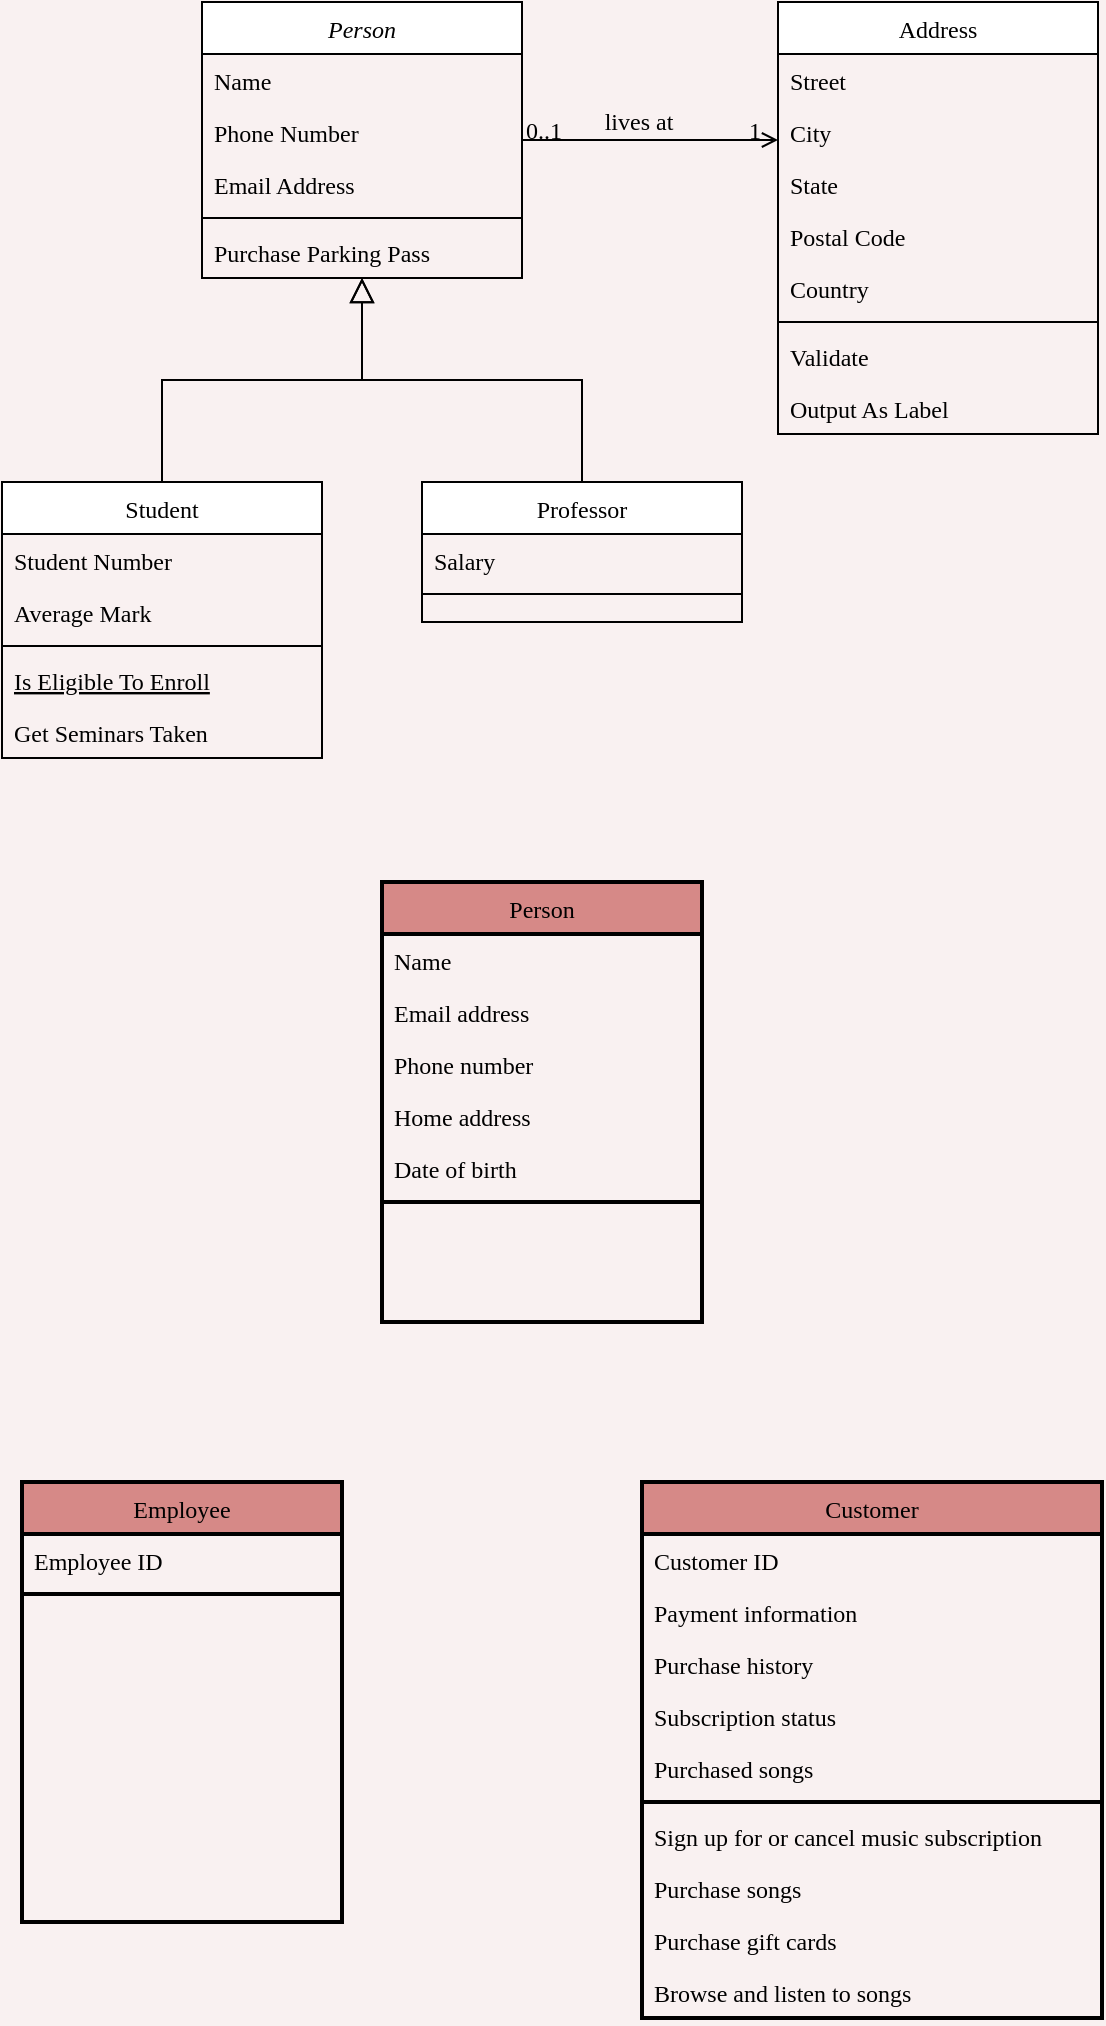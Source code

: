 <mxfile version="20.0.1" type="github">
  <diagram id="C5RBs43oDa-KdzZeNtuy" name="Page-1">
    <mxGraphModel dx="520" dy="442" grid="1" gridSize="10" guides="1" tooltips="1" connect="1" arrows="1" fold="1" page="1" pageScale="1" pageWidth="827" pageHeight="1169" background="#F9F1F1" math="0" shadow="0">
      <root>
        <mxCell id="WIyWlLk6GJQsqaUBKTNV-0" />
        <mxCell id="WIyWlLk6GJQsqaUBKTNV-1" parent="WIyWlLk6GJQsqaUBKTNV-0" />
        <mxCell id="zkfFHV4jXpPFQw0GAbJ--0" value="Person" style="swimlane;fontStyle=2;align=center;verticalAlign=top;childLayout=stackLayout;horizontal=1;startSize=26;horizontalStack=0;resizeParent=1;resizeLast=0;collapsible=1;marginBottom=0;rounded=0;shadow=0;strokeWidth=1;fontFamily=Inria Sans;fontSource=https%3A%2F%2Ffonts.googleapis.com%2Fcss%3Ffamily%3DInria%2BSans;" parent="WIyWlLk6GJQsqaUBKTNV-1" vertex="1">
          <mxGeometry x="220" y="120" width="160" height="138" as="geometry">
            <mxRectangle x="230" y="140" width="160" height="26" as="alternateBounds" />
          </mxGeometry>
        </mxCell>
        <mxCell id="zkfFHV4jXpPFQw0GAbJ--1" value="Name" style="text;align=left;verticalAlign=top;spacingLeft=4;spacingRight=4;overflow=hidden;rotatable=0;points=[[0,0.5],[1,0.5]];portConstraint=eastwest;fontFamily=Inria Sans;fontSource=https%3A%2F%2Ffonts.googleapis.com%2Fcss%3Ffamily%3DInria%2BSans;" parent="zkfFHV4jXpPFQw0GAbJ--0" vertex="1">
          <mxGeometry y="26" width="160" height="26" as="geometry" />
        </mxCell>
        <mxCell id="zkfFHV4jXpPFQw0GAbJ--2" value="Phone Number" style="text;align=left;verticalAlign=top;spacingLeft=4;spacingRight=4;overflow=hidden;rotatable=0;points=[[0,0.5],[1,0.5]];portConstraint=eastwest;rounded=0;shadow=0;html=0;fontFamily=Inria Sans;fontSource=https%3A%2F%2Ffonts.googleapis.com%2Fcss%3Ffamily%3DInria%2BSans;" parent="zkfFHV4jXpPFQw0GAbJ--0" vertex="1">
          <mxGeometry y="52" width="160" height="26" as="geometry" />
        </mxCell>
        <mxCell id="zkfFHV4jXpPFQw0GAbJ--3" value="Email Address" style="text;align=left;verticalAlign=top;spacingLeft=4;spacingRight=4;overflow=hidden;rotatable=0;points=[[0,0.5],[1,0.5]];portConstraint=eastwest;rounded=0;shadow=0;html=0;fontFamily=Inria Sans;fontSource=https%3A%2F%2Ffonts.googleapis.com%2Fcss%3Ffamily%3DInria%2BSans;" parent="zkfFHV4jXpPFQw0GAbJ--0" vertex="1">
          <mxGeometry y="78" width="160" height="26" as="geometry" />
        </mxCell>
        <mxCell id="zkfFHV4jXpPFQw0GAbJ--4" value="" style="line;html=1;strokeWidth=1;align=left;verticalAlign=middle;spacingTop=-1;spacingLeft=3;spacingRight=3;rotatable=0;labelPosition=right;points=[];portConstraint=eastwest;fontFamily=Inria Sans;fontSource=https%3A%2F%2Ffonts.googleapis.com%2Fcss%3Ffamily%3DInria%2BSans;" parent="zkfFHV4jXpPFQw0GAbJ--0" vertex="1">
          <mxGeometry y="104" width="160" height="8" as="geometry" />
        </mxCell>
        <mxCell id="zkfFHV4jXpPFQw0GAbJ--5" value="Purchase Parking Pass" style="text;align=left;verticalAlign=top;spacingLeft=4;spacingRight=4;overflow=hidden;rotatable=0;points=[[0,0.5],[1,0.5]];portConstraint=eastwest;fontFamily=Inria Sans;fontSource=https%3A%2F%2Ffonts.googleapis.com%2Fcss%3Ffamily%3DInria%2BSans;" parent="zkfFHV4jXpPFQw0GAbJ--0" vertex="1">
          <mxGeometry y="112" width="160" height="26" as="geometry" />
        </mxCell>
        <mxCell id="zkfFHV4jXpPFQw0GAbJ--6" value="Student" style="swimlane;fontStyle=0;align=center;verticalAlign=top;childLayout=stackLayout;horizontal=1;startSize=26;horizontalStack=0;resizeParent=1;resizeLast=0;collapsible=1;marginBottom=0;rounded=0;shadow=0;strokeWidth=1;fontFamily=Inria Sans;fontSource=https%3A%2F%2Ffonts.googleapis.com%2Fcss%3Ffamily%3DInria%2BSans;" parent="WIyWlLk6GJQsqaUBKTNV-1" vertex="1">
          <mxGeometry x="120" y="360" width="160" height="138" as="geometry">
            <mxRectangle x="130" y="380" width="160" height="26" as="alternateBounds" />
          </mxGeometry>
        </mxCell>
        <mxCell id="zkfFHV4jXpPFQw0GAbJ--7" value="Student Number" style="text;align=left;verticalAlign=top;spacingLeft=4;spacingRight=4;overflow=hidden;rotatable=0;points=[[0,0.5],[1,0.5]];portConstraint=eastwest;fontFamily=Inria Sans;fontSource=https%3A%2F%2Ffonts.googleapis.com%2Fcss%3Ffamily%3DInria%2BSans;" parent="zkfFHV4jXpPFQw0GAbJ--6" vertex="1">
          <mxGeometry y="26" width="160" height="26" as="geometry" />
        </mxCell>
        <mxCell id="zkfFHV4jXpPFQw0GAbJ--8" value="Average Mark" style="text;align=left;verticalAlign=top;spacingLeft=4;spacingRight=4;overflow=hidden;rotatable=0;points=[[0,0.5],[1,0.5]];portConstraint=eastwest;rounded=0;shadow=0;html=0;fontFamily=Inria Sans;fontSource=https%3A%2F%2Ffonts.googleapis.com%2Fcss%3Ffamily%3DInria%2BSans;" parent="zkfFHV4jXpPFQw0GAbJ--6" vertex="1">
          <mxGeometry y="52" width="160" height="26" as="geometry" />
        </mxCell>
        <mxCell id="zkfFHV4jXpPFQw0GAbJ--9" value="" style="line;html=1;strokeWidth=1;align=left;verticalAlign=middle;spacingTop=-1;spacingLeft=3;spacingRight=3;rotatable=0;labelPosition=right;points=[];portConstraint=eastwest;fontFamily=Inria Sans;fontSource=https%3A%2F%2Ffonts.googleapis.com%2Fcss%3Ffamily%3DInria%2BSans;" parent="zkfFHV4jXpPFQw0GAbJ--6" vertex="1">
          <mxGeometry y="78" width="160" height="8" as="geometry" />
        </mxCell>
        <mxCell id="zkfFHV4jXpPFQw0GAbJ--10" value="Is Eligible To Enroll" style="text;align=left;verticalAlign=top;spacingLeft=4;spacingRight=4;overflow=hidden;rotatable=0;points=[[0,0.5],[1,0.5]];portConstraint=eastwest;fontStyle=4;fontFamily=Inria Sans;fontSource=https%3A%2F%2Ffonts.googleapis.com%2Fcss%3Ffamily%3DInria%2BSans;" parent="zkfFHV4jXpPFQw0GAbJ--6" vertex="1">
          <mxGeometry y="86" width="160" height="26" as="geometry" />
        </mxCell>
        <mxCell id="zkfFHV4jXpPFQw0GAbJ--11" value="Get Seminars Taken" style="text;align=left;verticalAlign=top;spacingLeft=4;spacingRight=4;overflow=hidden;rotatable=0;points=[[0,0.5],[1,0.5]];portConstraint=eastwest;fontFamily=Inria Sans;fontSource=https%3A%2F%2Ffonts.googleapis.com%2Fcss%3Ffamily%3DInria%2BSans;" parent="zkfFHV4jXpPFQw0GAbJ--6" vertex="1">
          <mxGeometry y="112" width="160" height="26" as="geometry" />
        </mxCell>
        <mxCell id="zkfFHV4jXpPFQw0GAbJ--12" value="" style="endArrow=block;endSize=10;endFill=0;shadow=0;strokeWidth=1;rounded=0;edgeStyle=elbowEdgeStyle;elbow=vertical;fontFamily=Inria Sans;fontSource=https%3A%2F%2Ffonts.googleapis.com%2Fcss%3Ffamily%3DInria%2BSans;" parent="WIyWlLk6GJQsqaUBKTNV-1" source="zkfFHV4jXpPFQw0GAbJ--6" target="zkfFHV4jXpPFQw0GAbJ--0" edge="1">
          <mxGeometry width="160" relative="1" as="geometry">
            <mxPoint x="200" y="203" as="sourcePoint" />
            <mxPoint x="200" y="203" as="targetPoint" />
          </mxGeometry>
        </mxCell>
        <mxCell id="zkfFHV4jXpPFQw0GAbJ--13" value="Professor" style="swimlane;fontStyle=0;align=center;verticalAlign=top;childLayout=stackLayout;horizontal=1;startSize=26;horizontalStack=0;resizeParent=1;resizeLast=0;collapsible=1;marginBottom=0;rounded=0;shadow=0;strokeWidth=1;fontFamily=Inria Sans;fontSource=https%3A%2F%2Ffonts.googleapis.com%2Fcss%3Ffamily%3DInria%2BSans;" parent="WIyWlLk6GJQsqaUBKTNV-1" vertex="1">
          <mxGeometry x="330" y="360" width="160" height="70" as="geometry">
            <mxRectangle x="340" y="380" width="170" height="26" as="alternateBounds" />
          </mxGeometry>
        </mxCell>
        <mxCell id="zkfFHV4jXpPFQw0GAbJ--14" value="Salary" style="text;align=left;verticalAlign=top;spacingLeft=4;spacingRight=4;overflow=hidden;rotatable=0;points=[[0,0.5],[1,0.5]];portConstraint=eastwest;fontFamily=Inria Sans;fontSource=https%3A%2F%2Ffonts.googleapis.com%2Fcss%3Ffamily%3DInria%2BSans;" parent="zkfFHV4jXpPFQw0GAbJ--13" vertex="1">
          <mxGeometry y="26" width="160" height="26" as="geometry" />
        </mxCell>
        <mxCell id="zkfFHV4jXpPFQw0GAbJ--15" value="" style="line;html=1;strokeWidth=1;align=left;verticalAlign=middle;spacingTop=-1;spacingLeft=3;spacingRight=3;rotatable=0;labelPosition=right;points=[];portConstraint=eastwest;fontFamily=Inria Sans;fontSource=https%3A%2F%2Ffonts.googleapis.com%2Fcss%3Ffamily%3DInria%2BSans;" parent="zkfFHV4jXpPFQw0GAbJ--13" vertex="1">
          <mxGeometry y="52" width="160" height="8" as="geometry" />
        </mxCell>
        <mxCell id="zkfFHV4jXpPFQw0GAbJ--16" value="" style="endArrow=block;endSize=10;endFill=0;shadow=0;strokeWidth=1;rounded=0;edgeStyle=elbowEdgeStyle;elbow=vertical;fontFamily=Inria Sans;fontSource=https%3A%2F%2Ffonts.googleapis.com%2Fcss%3Ffamily%3DInria%2BSans;" parent="WIyWlLk6GJQsqaUBKTNV-1" source="zkfFHV4jXpPFQw0GAbJ--13" target="zkfFHV4jXpPFQw0GAbJ--0" edge="1">
          <mxGeometry width="160" relative="1" as="geometry">
            <mxPoint x="210" y="373" as="sourcePoint" />
            <mxPoint x="310" y="271" as="targetPoint" />
          </mxGeometry>
        </mxCell>
        <mxCell id="zkfFHV4jXpPFQw0GAbJ--17" value="Address" style="swimlane;fontStyle=0;align=center;verticalAlign=top;childLayout=stackLayout;horizontal=1;startSize=26;horizontalStack=0;resizeParent=1;resizeLast=0;collapsible=1;marginBottom=0;rounded=0;shadow=0;strokeWidth=1;fontFamily=Inria Sans;fontSource=https%3A%2F%2Ffonts.googleapis.com%2Fcss%3Ffamily%3DInria%2BSans;" parent="WIyWlLk6GJQsqaUBKTNV-1" vertex="1">
          <mxGeometry x="508" y="120" width="160" height="216" as="geometry">
            <mxRectangle x="550" y="140" width="160" height="26" as="alternateBounds" />
          </mxGeometry>
        </mxCell>
        <mxCell id="zkfFHV4jXpPFQw0GAbJ--18" value="Street" style="text;align=left;verticalAlign=top;spacingLeft=4;spacingRight=4;overflow=hidden;rotatable=0;points=[[0,0.5],[1,0.5]];portConstraint=eastwest;fontFamily=Inria Sans;fontSource=https%3A%2F%2Ffonts.googleapis.com%2Fcss%3Ffamily%3DInria%2BSans;" parent="zkfFHV4jXpPFQw0GAbJ--17" vertex="1">
          <mxGeometry y="26" width="160" height="26" as="geometry" />
        </mxCell>
        <mxCell id="zkfFHV4jXpPFQw0GAbJ--19" value="City" style="text;align=left;verticalAlign=top;spacingLeft=4;spacingRight=4;overflow=hidden;rotatable=0;points=[[0,0.5],[1,0.5]];portConstraint=eastwest;rounded=0;shadow=0;html=0;fontFamily=Inria Sans;fontSource=https%3A%2F%2Ffonts.googleapis.com%2Fcss%3Ffamily%3DInria%2BSans;" parent="zkfFHV4jXpPFQw0GAbJ--17" vertex="1">
          <mxGeometry y="52" width="160" height="26" as="geometry" />
        </mxCell>
        <mxCell id="zkfFHV4jXpPFQw0GAbJ--20" value="State" style="text;align=left;verticalAlign=top;spacingLeft=4;spacingRight=4;overflow=hidden;rotatable=0;points=[[0,0.5],[1,0.5]];portConstraint=eastwest;rounded=0;shadow=0;html=0;fontFamily=Inria Sans;fontSource=https%3A%2F%2Ffonts.googleapis.com%2Fcss%3Ffamily%3DInria%2BSans;" parent="zkfFHV4jXpPFQw0GAbJ--17" vertex="1">
          <mxGeometry y="78" width="160" height="26" as="geometry" />
        </mxCell>
        <mxCell id="zkfFHV4jXpPFQw0GAbJ--21" value="Postal Code" style="text;align=left;verticalAlign=top;spacingLeft=4;spacingRight=4;overflow=hidden;rotatable=0;points=[[0,0.5],[1,0.5]];portConstraint=eastwest;rounded=0;shadow=0;html=0;fontFamily=Inria Sans;fontSource=https%3A%2F%2Ffonts.googleapis.com%2Fcss%3Ffamily%3DInria%2BSans;" parent="zkfFHV4jXpPFQw0GAbJ--17" vertex="1">
          <mxGeometry y="104" width="160" height="26" as="geometry" />
        </mxCell>
        <mxCell id="zkfFHV4jXpPFQw0GAbJ--22" value="Country" style="text;align=left;verticalAlign=top;spacingLeft=4;spacingRight=4;overflow=hidden;rotatable=0;points=[[0,0.5],[1,0.5]];portConstraint=eastwest;rounded=0;shadow=0;html=0;fontFamily=Inria Sans;fontSource=https%3A%2F%2Ffonts.googleapis.com%2Fcss%3Ffamily%3DInria%2BSans;" parent="zkfFHV4jXpPFQw0GAbJ--17" vertex="1">
          <mxGeometry y="130" width="160" height="26" as="geometry" />
        </mxCell>
        <mxCell id="zkfFHV4jXpPFQw0GAbJ--23" value="" style="line;html=1;strokeWidth=1;align=left;verticalAlign=middle;spacingTop=-1;spacingLeft=3;spacingRight=3;rotatable=0;labelPosition=right;points=[];portConstraint=eastwest;fontFamily=Inria Sans;fontSource=https%3A%2F%2Ffonts.googleapis.com%2Fcss%3Ffamily%3DInria%2BSans;" parent="zkfFHV4jXpPFQw0GAbJ--17" vertex="1">
          <mxGeometry y="156" width="160" height="8" as="geometry" />
        </mxCell>
        <mxCell id="zkfFHV4jXpPFQw0GAbJ--24" value="Validate" style="text;align=left;verticalAlign=top;spacingLeft=4;spacingRight=4;overflow=hidden;rotatable=0;points=[[0,0.5],[1,0.5]];portConstraint=eastwest;fontFamily=Inria Sans;fontSource=https%3A%2F%2Ffonts.googleapis.com%2Fcss%3Ffamily%3DInria%2BSans;" parent="zkfFHV4jXpPFQw0GAbJ--17" vertex="1">
          <mxGeometry y="164" width="160" height="26" as="geometry" />
        </mxCell>
        <mxCell id="zkfFHV4jXpPFQw0GAbJ--25" value="Output As Label" style="text;align=left;verticalAlign=top;spacingLeft=4;spacingRight=4;overflow=hidden;rotatable=0;points=[[0,0.5],[1,0.5]];portConstraint=eastwest;fontFamily=Inria Sans;fontSource=https%3A%2F%2Ffonts.googleapis.com%2Fcss%3Ffamily%3DInria%2BSans;" parent="zkfFHV4jXpPFQw0GAbJ--17" vertex="1">
          <mxGeometry y="190" width="160" height="26" as="geometry" />
        </mxCell>
        <mxCell id="zkfFHV4jXpPFQw0GAbJ--26" value="" style="endArrow=open;shadow=0;strokeWidth=1;rounded=0;endFill=1;edgeStyle=elbowEdgeStyle;elbow=vertical;fontFamily=Inria Sans;fontSource=https%3A%2F%2Ffonts.googleapis.com%2Fcss%3Ffamily%3DInria%2BSans;" parent="WIyWlLk6GJQsqaUBKTNV-1" source="zkfFHV4jXpPFQw0GAbJ--0" target="zkfFHV4jXpPFQw0GAbJ--17" edge="1">
          <mxGeometry x="0.5" y="41" relative="1" as="geometry">
            <mxPoint x="380" y="192" as="sourcePoint" />
            <mxPoint x="540" y="192" as="targetPoint" />
            <mxPoint x="-40" y="32" as="offset" />
          </mxGeometry>
        </mxCell>
        <mxCell id="zkfFHV4jXpPFQw0GAbJ--27" value="0..1" style="resizable=0;align=left;verticalAlign=bottom;labelBackgroundColor=none;fontSize=12;fontFamily=Inria Sans;fontSource=https%3A%2F%2Ffonts.googleapis.com%2Fcss%3Ffamily%3DInria%2BSans;" parent="zkfFHV4jXpPFQw0GAbJ--26" connectable="0" vertex="1">
          <mxGeometry x="-1" relative="1" as="geometry">
            <mxPoint y="4" as="offset" />
          </mxGeometry>
        </mxCell>
        <mxCell id="zkfFHV4jXpPFQw0GAbJ--28" value="1" style="resizable=0;align=right;verticalAlign=bottom;labelBackgroundColor=none;fontSize=12;fontFamily=Inria Sans;fontSource=https%3A%2F%2Ffonts.googleapis.com%2Fcss%3Ffamily%3DInria%2BSans;" parent="zkfFHV4jXpPFQw0GAbJ--26" connectable="0" vertex="1">
          <mxGeometry x="1" relative="1" as="geometry">
            <mxPoint x="-7" y="4" as="offset" />
          </mxGeometry>
        </mxCell>
        <mxCell id="zkfFHV4jXpPFQw0GAbJ--29" value="lives at" style="text;html=1;resizable=0;points=[];;align=center;verticalAlign=middle;labelBackgroundColor=none;rounded=0;shadow=0;strokeWidth=1;fontSize=12;fontFamily=Inria Sans;fontSource=https%3A%2F%2Ffonts.googleapis.com%2Fcss%3Ffamily%3DInria%2BSans;" parent="zkfFHV4jXpPFQw0GAbJ--26" vertex="1" connectable="0">
          <mxGeometry x="0.5" y="49" relative="1" as="geometry">
            <mxPoint x="-38" y="40" as="offset" />
          </mxGeometry>
        </mxCell>
        <mxCell id="9wtV_mDmIxGokDzPs0lM-4" value="Person" style="swimlane;fontStyle=0;align=center;verticalAlign=top;childLayout=stackLayout;horizontal=1;startSize=26;horizontalStack=0;resizeParent=1;resizeLast=0;collapsible=1;marginBottom=0;rounded=0;shadow=0;strokeWidth=2;fontFamily=Inria Sans;fontSource=https%3A%2F%2Ffonts.googleapis.com%2Fcss%3Ffamily%3DInria%2BSans;fillColor=#D68987;" vertex="1" parent="WIyWlLk6GJQsqaUBKTNV-1">
          <mxGeometry x="310" y="560" width="160" height="220" as="geometry">
            <mxRectangle x="130" y="380" width="160" height="26" as="alternateBounds" />
          </mxGeometry>
        </mxCell>
        <mxCell id="9wtV_mDmIxGokDzPs0lM-5" value="Name" style="text;align=left;verticalAlign=top;spacingLeft=4;spacingRight=4;overflow=hidden;rotatable=0;points=[[0,0.5],[1,0.5]];portConstraint=eastwest;fontFamily=Inria Sans;fontSource=https%3A%2F%2Ffonts.googleapis.com%2Fcss%3Ffamily%3DInria%2BSans;" vertex="1" parent="9wtV_mDmIxGokDzPs0lM-4">
          <mxGeometry y="26" width="160" height="26" as="geometry" />
        </mxCell>
        <mxCell id="9wtV_mDmIxGokDzPs0lM-6" value="Email address" style="text;align=left;verticalAlign=top;spacingLeft=4;spacingRight=4;overflow=hidden;rotatable=0;points=[[0,0.5],[1,0.5]];portConstraint=eastwest;rounded=0;shadow=0;html=0;fontFamily=Inria Sans;fontSource=https%3A%2F%2Ffonts.googleapis.com%2Fcss%3Ffamily%3DInria%2BSans;" vertex="1" parent="9wtV_mDmIxGokDzPs0lM-4">
          <mxGeometry y="52" width="160" height="26" as="geometry" />
        </mxCell>
        <mxCell id="9wtV_mDmIxGokDzPs0lM-14" value="Phone number" style="text;align=left;verticalAlign=top;spacingLeft=4;spacingRight=4;overflow=hidden;rotatable=0;points=[[0,0.5],[1,0.5]];portConstraint=eastwest;rounded=0;shadow=0;html=0;fontFamily=Inria Sans;fontSource=https%3A%2F%2Ffonts.googleapis.com%2Fcss%3Ffamily%3DInria%2BSans;" vertex="1" parent="9wtV_mDmIxGokDzPs0lM-4">
          <mxGeometry y="78" width="160" height="26" as="geometry" />
        </mxCell>
        <mxCell id="9wtV_mDmIxGokDzPs0lM-15" value="Home address" style="text;align=left;verticalAlign=top;spacingLeft=4;spacingRight=4;overflow=hidden;rotatable=0;points=[[0,0.5],[1,0.5]];portConstraint=eastwest;rounded=0;shadow=0;html=0;fontFamily=Inria Sans;fontSource=https%3A%2F%2Ffonts.googleapis.com%2Fcss%3Ffamily%3DInria%2BSans;" vertex="1" parent="9wtV_mDmIxGokDzPs0lM-4">
          <mxGeometry y="104" width="160" height="26" as="geometry" />
        </mxCell>
        <mxCell id="9wtV_mDmIxGokDzPs0lM-16" value="Date of birth" style="text;align=left;verticalAlign=top;spacingLeft=4;spacingRight=4;overflow=hidden;rotatable=0;points=[[0,0.5],[1,0.5]];portConstraint=eastwest;rounded=0;shadow=0;html=0;fontFamily=Inria Sans;fontSource=https%3A%2F%2Ffonts.googleapis.com%2Fcss%3Ffamily%3DInria%2BSans;" vertex="1" parent="9wtV_mDmIxGokDzPs0lM-4">
          <mxGeometry y="130" width="160" height="26" as="geometry" />
        </mxCell>
        <mxCell id="9wtV_mDmIxGokDzPs0lM-7" value="" style="line;html=1;strokeWidth=2;align=left;verticalAlign=middle;spacingTop=-1;spacingLeft=3;spacingRight=3;rotatable=0;labelPosition=right;points=[];portConstraint=eastwest;fontFamily=Inria Sans;fontSource=https%3A%2F%2Ffonts.googleapis.com%2Fcss%3Ffamily%3DInria%2BSans;" vertex="1" parent="9wtV_mDmIxGokDzPs0lM-4">
          <mxGeometry y="156" width="160" height="8" as="geometry" />
        </mxCell>
        <mxCell id="9wtV_mDmIxGokDzPs0lM-9" value="  " style="text;align=left;verticalAlign=top;spacingLeft=4;spacingRight=4;overflow=hidden;rotatable=0;points=[[0,0.5],[1,0.5]];portConstraint=eastwest;fontFamily=Inria Sans;fontSource=https%3A%2F%2Ffonts.googleapis.com%2Fcss%3Ffamily%3DInria%2BSans;" vertex="1" parent="9wtV_mDmIxGokDzPs0lM-4">
          <mxGeometry y="164" width="160" height="26" as="geometry" />
        </mxCell>
        <mxCell id="9wtV_mDmIxGokDzPs0lM-17" value="Employee" style="swimlane;fontStyle=0;align=center;verticalAlign=top;childLayout=stackLayout;horizontal=1;startSize=26;horizontalStack=0;resizeParent=1;resizeLast=0;collapsible=1;marginBottom=0;rounded=0;shadow=0;strokeWidth=2;fontFamily=Inria Sans;fontSource=https%3A%2F%2Ffonts.googleapis.com%2Fcss%3Ffamily%3DInria%2BSans;fillColor=#D68987;" vertex="1" parent="WIyWlLk6GJQsqaUBKTNV-1">
          <mxGeometry x="130" y="860" width="160" height="220" as="geometry">
            <mxRectangle x="130" y="380" width="160" height="26" as="alternateBounds" />
          </mxGeometry>
        </mxCell>
        <mxCell id="9wtV_mDmIxGokDzPs0lM-18" value="Employee ID" style="text;align=left;verticalAlign=top;spacingLeft=4;spacingRight=4;overflow=hidden;rotatable=0;points=[[0,0.5],[1,0.5]];portConstraint=eastwest;fontFamily=Inria Sans;fontSource=https%3A%2F%2Ffonts.googleapis.com%2Fcss%3Ffamily%3DInria%2BSans;" vertex="1" parent="9wtV_mDmIxGokDzPs0lM-17">
          <mxGeometry y="26" width="160" height="26" as="geometry" />
        </mxCell>
        <mxCell id="9wtV_mDmIxGokDzPs0lM-23" value="" style="line;html=1;strokeWidth=2;align=left;verticalAlign=middle;spacingTop=-1;spacingLeft=3;spacingRight=3;rotatable=0;labelPosition=right;points=[];portConstraint=eastwest;fontFamily=Inria Sans;fontSource=https%3A%2F%2Ffonts.googleapis.com%2Fcss%3Ffamily%3DInria%2BSans;" vertex="1" parent="9wtV_mDmIxGokDzPs0lM-17">
          <mxGeometry y="52" width="160" height="8" as="geometry" />
        </mxCell>
        <mxCell id="9wtV_mDmIxGokDzPs0lM-24" value="  " style="text;align=left;verticalAlign=top;spacingLeft=4;spacingRight=4;overflow=hidden;rotatable=0;points=[[0,0.5],[1,0.5]];portConstraint=eastwest;fontFamily=Inria Sans;fontSource=https%3A%2F%2Ffonts.googleapis.com%2Fcss%3Ffamily%3DInria%2BSans;" vertex="1" parent="9wtV_mDmIxGokDzPs0lM-17">
          <mxGeometry y="60" width="160" height="26" as="geometry" />
        </mxCell>
        <mxCell id="9wtV_mDmIxGokDzPs0lM-25" value="Customer" style="swimlane;fontStyle=0;align=center;verticalAlign=top;childLayout=stackLayout;horizontal=1;startSize=26;horizontalStack=0;resizeParent=1;resizeLast=0;collapsible=1;marginBottom=0;rounded=0;shadow=0;strokeWidth=2;fontFamily=Inria Sans;fontSource=https%3A%2F%2Ffonts.googleapis.com%2Fcss%3Ffamily%3DInria%2BSans;fillColor=#D68987;" vertex="1" parent="WIyWlLk6GJQsqaUBKTNV-1">
          <mxGeometry x="440" y="860" width="230" height="268" as="geometry">
            <mxRectangle x="130" y="380" width="160" height="26" as="alternateBounds" />
          </mxGeometry>
        </mxCell>
        <mxCell id="9wtV_mDmIxGokDzPs0lM-26" value="Customer ID" style="text;align=left;verticalAlign=top;spacingLeft=4;spacingRight=4;overflow=hidden;rotatable=0;points=[[0,0.5],[1,0.5]];portConstraint=eastwest;fontFamily=Inria Sans;fontSource=https%3A%2F%2Ffonts.googleapis.com%2Fcss%3Ffamily%3DInria%2BSans;" vertex="1" parent="9wtV_mDmIxGokDzPs0lM-25">
          <mxGeometry y="26" width="230" height="26" as="geometry" />
        </mxCell>
        <mxCell id="9wtV_mDmIxGokDzPs0lM-27" value="Payment information" style="text;align=left;verticalAlign=top;spacingLeft=4;spacingRight=4;overflow=hidden;rotatable=0;points=[[0,0.5],[1,0.5]];portConstraint=eastwest;rounded=0;shadow=0;html=0;fontFamily=Inria Sans;fontSource=https%3A%2F%2Ffonts.googleapis.com%2Fcss%3Ffamily%3DInria%2BSans;" vertex="1" parent="9wtV_mDmIxGokDzPs0lM-25">
          <mxGeometry y="52" width="230" height="26" as="geometry" />
        </mxCell>
        <mxCell id="9wtV_mDmIxGokDzPs0lM-28" value="Purchase history" style="text;align=left;verticalAlign=top;spacingLeft=4;spacingRight=4;overflow=hidden;rotatable=0;points=[[0,0.5],[1,0.5]];portConstraint=eastwest;rounded=0;shadow=0;html=0;fontFamily=Inria Sans;fontSource=https%3A%2F%2Ffonts.googleapis.com%2Fcss%3Ffamily%3DInria%2BSans;" vertex="1" parent="9wtV_mDmIxGokDzPs0lM-25">
          <mxGeometry y="78" width="230" height="26" as="geometry" />
        </mxCell>
        <mxCell id="9wtV_mDmIxGokDzPs0lM-29" value="Subscription status" style="text;align=left;verticalAlign=top;spacingLeft=4;spacingRight=4;overflow=hidden;rotatable=0;points=[[0,0.5],[1,0.5]];portConstraint=eastwest;rounded=0;shadow=0;html=0;fontFamily=Inria Sans;fontSource=https%3A%2F%2Ffonts.googleapis.com%2Fcss%3Ffamily%3DInria%2BSans;" vertex="1" parent="9wtV_mDmIxGokDzPs0lM-25">
          <mxGeometry y="104" width="230" height="26" as="geometry" />
        </mxCell>
        <mxCell id="9wtV_mDmIxGokDzPs0lM-30" value="Purchased songs" style="text;align=left;verticalAlign=top;spacingLeft=4;spacingRight=4;overflow=hidden;rotatable=0;points=[[0,0.5],[1,0.5]];portConstraint=eastwest;rounded=0;shadow=0;html=0;fontFamily=Inria Sans;fontSource=https%3A%2F%2Ffonts.googleapis.com%2Fcss%3Ffamily%3DInria%2BSans;" vertex="1" parent="9wtV_mDmIxGokDzPs0lM-25">
          <mxGeometry y="130" width="230" height="26" as="geometry" />
        </mxCell>
        <mxCell id="9wtV_mDmIxGokDzPs0lM-31" value="" style="line;html=1;strokeWidth=2;align=left;verticalAlign=middle;spacingTop=-1;spacingLeft=3;spacingRight=3;rotatable=0;labelPosition=right;points=[];portConstraint=eastwest;fontFamily=Inria Sans;fontSource=https%3A%2F%2Ffonts.googleapis.com%2Fcss%3Ffamily%3DInria%2BSans;" vertex="1" parent="9wtV_mDmIxGokDzPs0lM-25">
          <mxGeometry y="156" width="230" height="8" as="geometry" />
        </mxCell>
        <mxCell id="9wtV_mDmIxGokDzPs0lM-32" value="Sign up for or cancel music subscription" style="text;align=left;verticalAlign=top;spacingLeft=4;spacingRight=4;overflow=hidden;rotatable=0;points=[[0,0.5],[1,0.5]];portConstraint=eastwest;fontFamily=Inria Sans;fontSource=https%3A%2F%2Ffonts.googleapis.com%2Fcss%3Ffamily%3DInria%2BSans;" vertex="1" parent="9wtV_mDmIxGokDzPs0lM-25">
          <mxGeometry y="164" width="230" height="26" as="geometry" />
        </mxCell>
        <mxCell id="9wtV_mDmIxGokDzPs0lM-33" value="Purchase songs" style="text;align=left;verticalAlign=top;spacingLeft=4;spacingRight=4;overflow=hidden;rotatable=0;points=[[0,0.5],[1,0.5]];portConstraint=eastwest;fontFamily=Inria Sans;fontSource=https%3A%2F%2Ffonts.googleapis.com%2Fcss%3Ffamily%3DInria%2BSans;" vertex="1" parent="9wtV_mDmIxGokDzPs0lM-25">
          <mxGeometry y="190" width="230" height="26" as="geometry" />
        </mxCell>
        <mxCell id="9wtV_mDmIxGokDzPs0lM-34" value="Purchase gift cards" style="text;align=left;verticalAlign=top;spacingLeft=4;spacingRight=4;overflow=hidden;rotatable=0;points=[[0,0.5],[1,0.5]];portConstraint=eastwest;fontFamily=Inria Sans;fontSource=https%3A%2F%2Ffonts.googleapis.com%2Fcss%3Ffamily%3DInria%2BSans;" vertex="1" parent="9wtV_mDmIxGokDzPs0lM-25">
          <mxGeometry y="216" width="230" height="26" as="geometry" />
        </mxCell>
        <mxCell id="9wtV_mDmIxGokDzPs0lM-35" value="Browse and listen to songs" style="text;align=left;verticalAlign=top;spacingLeft=4;spacingRight=4;overflow=hidden;rotatable=0;points=[[0,0.5],[1,0.5]];portConstraint=eastwest;fontFamily=Inria Sans;fontSource=https%3A%2F%2Ffonts.googleapis.com%2Fcss%3Ffamily%3DInria%2BSans;" vertex="1" parent="9wtV_mDmIxGokDzPs0lM-25">
          <mxGeometry y="242" width="230" height="26" as="geometry" />
        </mxCell>
      </root>
    </mxGraphModel>
  </diagram>
</mxfile>
